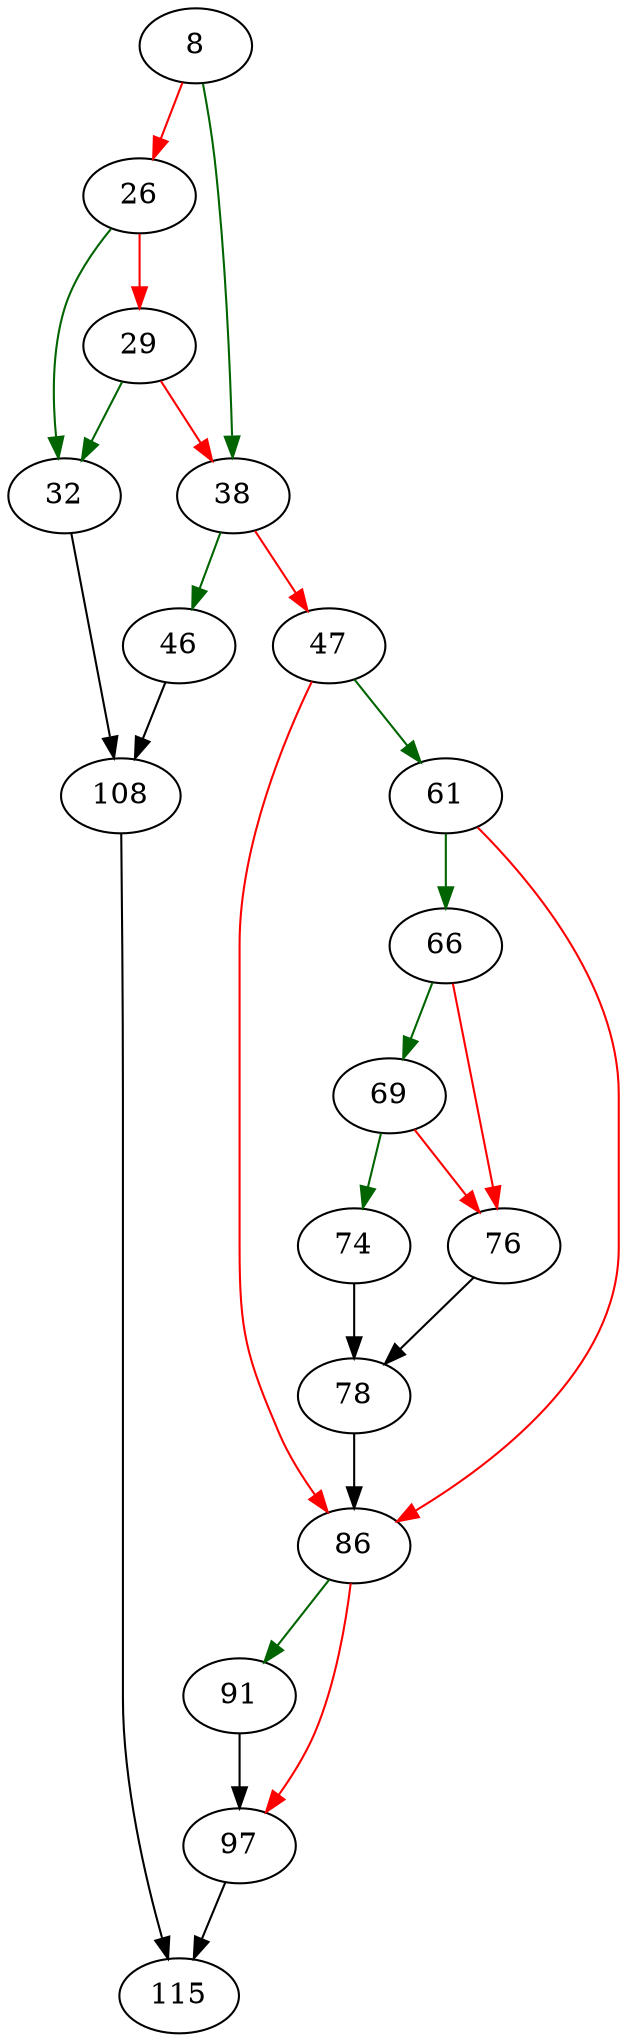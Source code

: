 strict digraph "sqlite3SrcListAppendFromTerm" {
	// Node definitions.
	8 [entry=true];
	38;
	26;
	32;
	29;
	108;
	46;
	47;
	61;
	86;
	66;
	69;
	76;
	74;
	78;
	91;
	97;
	115;

	// Edge definitions.
	8 -> 38 [
		color=darkgreen
		cond=true
	];
	8 -> 26 [
		color=red
		cond=false
	];
	38 -> 46 [
		color=darkgreen
		cond=true
	];
	38 -> 47 [
		color=red
		cond=false
	];
	26 -> 32 [
		color=darkgreen
		cond=true
	];
	26 -> 29 [
		color=red
		cond=false
	];
	32 -> 108;
	29 -> 38 [
		color=red
		cond=false
	];
	29 -> 32 [
		color=darkgreen
		cond=true
	];
	108 -> 115;
	46 -> 108;
	47 -> 61 [
		color=darkgreen
		cond=true
	];
	47 -> 86 [
		color=red
		cond=false
	];
	61 -> 86 [
		color=red
		cond=false
	];
	61 -> 66 [
		color=darkgreen
		cond=true
	];
	86 -> 91 [
		color=darkgreen
		cond=true
	];
	86 -> 97 [
		color=red
		cond=false
	];
	66 -> 69 [
		color=darkgreen
		cond=true
	];
	66 -> 76 [
		color=red
		cond=false
	];
	69 -> 76 [
		color=red
		cond=false
	];
	69 -> 74 [
		color=darkgreen
		cond=true
	];
	76 -> 78;
	74 -> 78;
	78 -> 86;
	91 -> 97;
	97 -> 115;
}